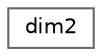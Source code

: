 digraph "Graphical Class Hierarchy"
{
 // LATEX_PDF_SIZE
  bgcolor="transparent";
  edge [fontname=Helvetica,fontsize=10,labelfontname=Helvetica,labelfontsize=10];
  node [fontname=Helvetica,fontsize=10,shape=box,height=0.2,width=0.4];
  rankdir="LR";
  Node0 [id="Node000000",label="dim2",height=0.2,width=0.4,color="grey40", fillcolor="white", style="filled",URL="$dd/dec/structdim2.html",tooltip=" "];
}
